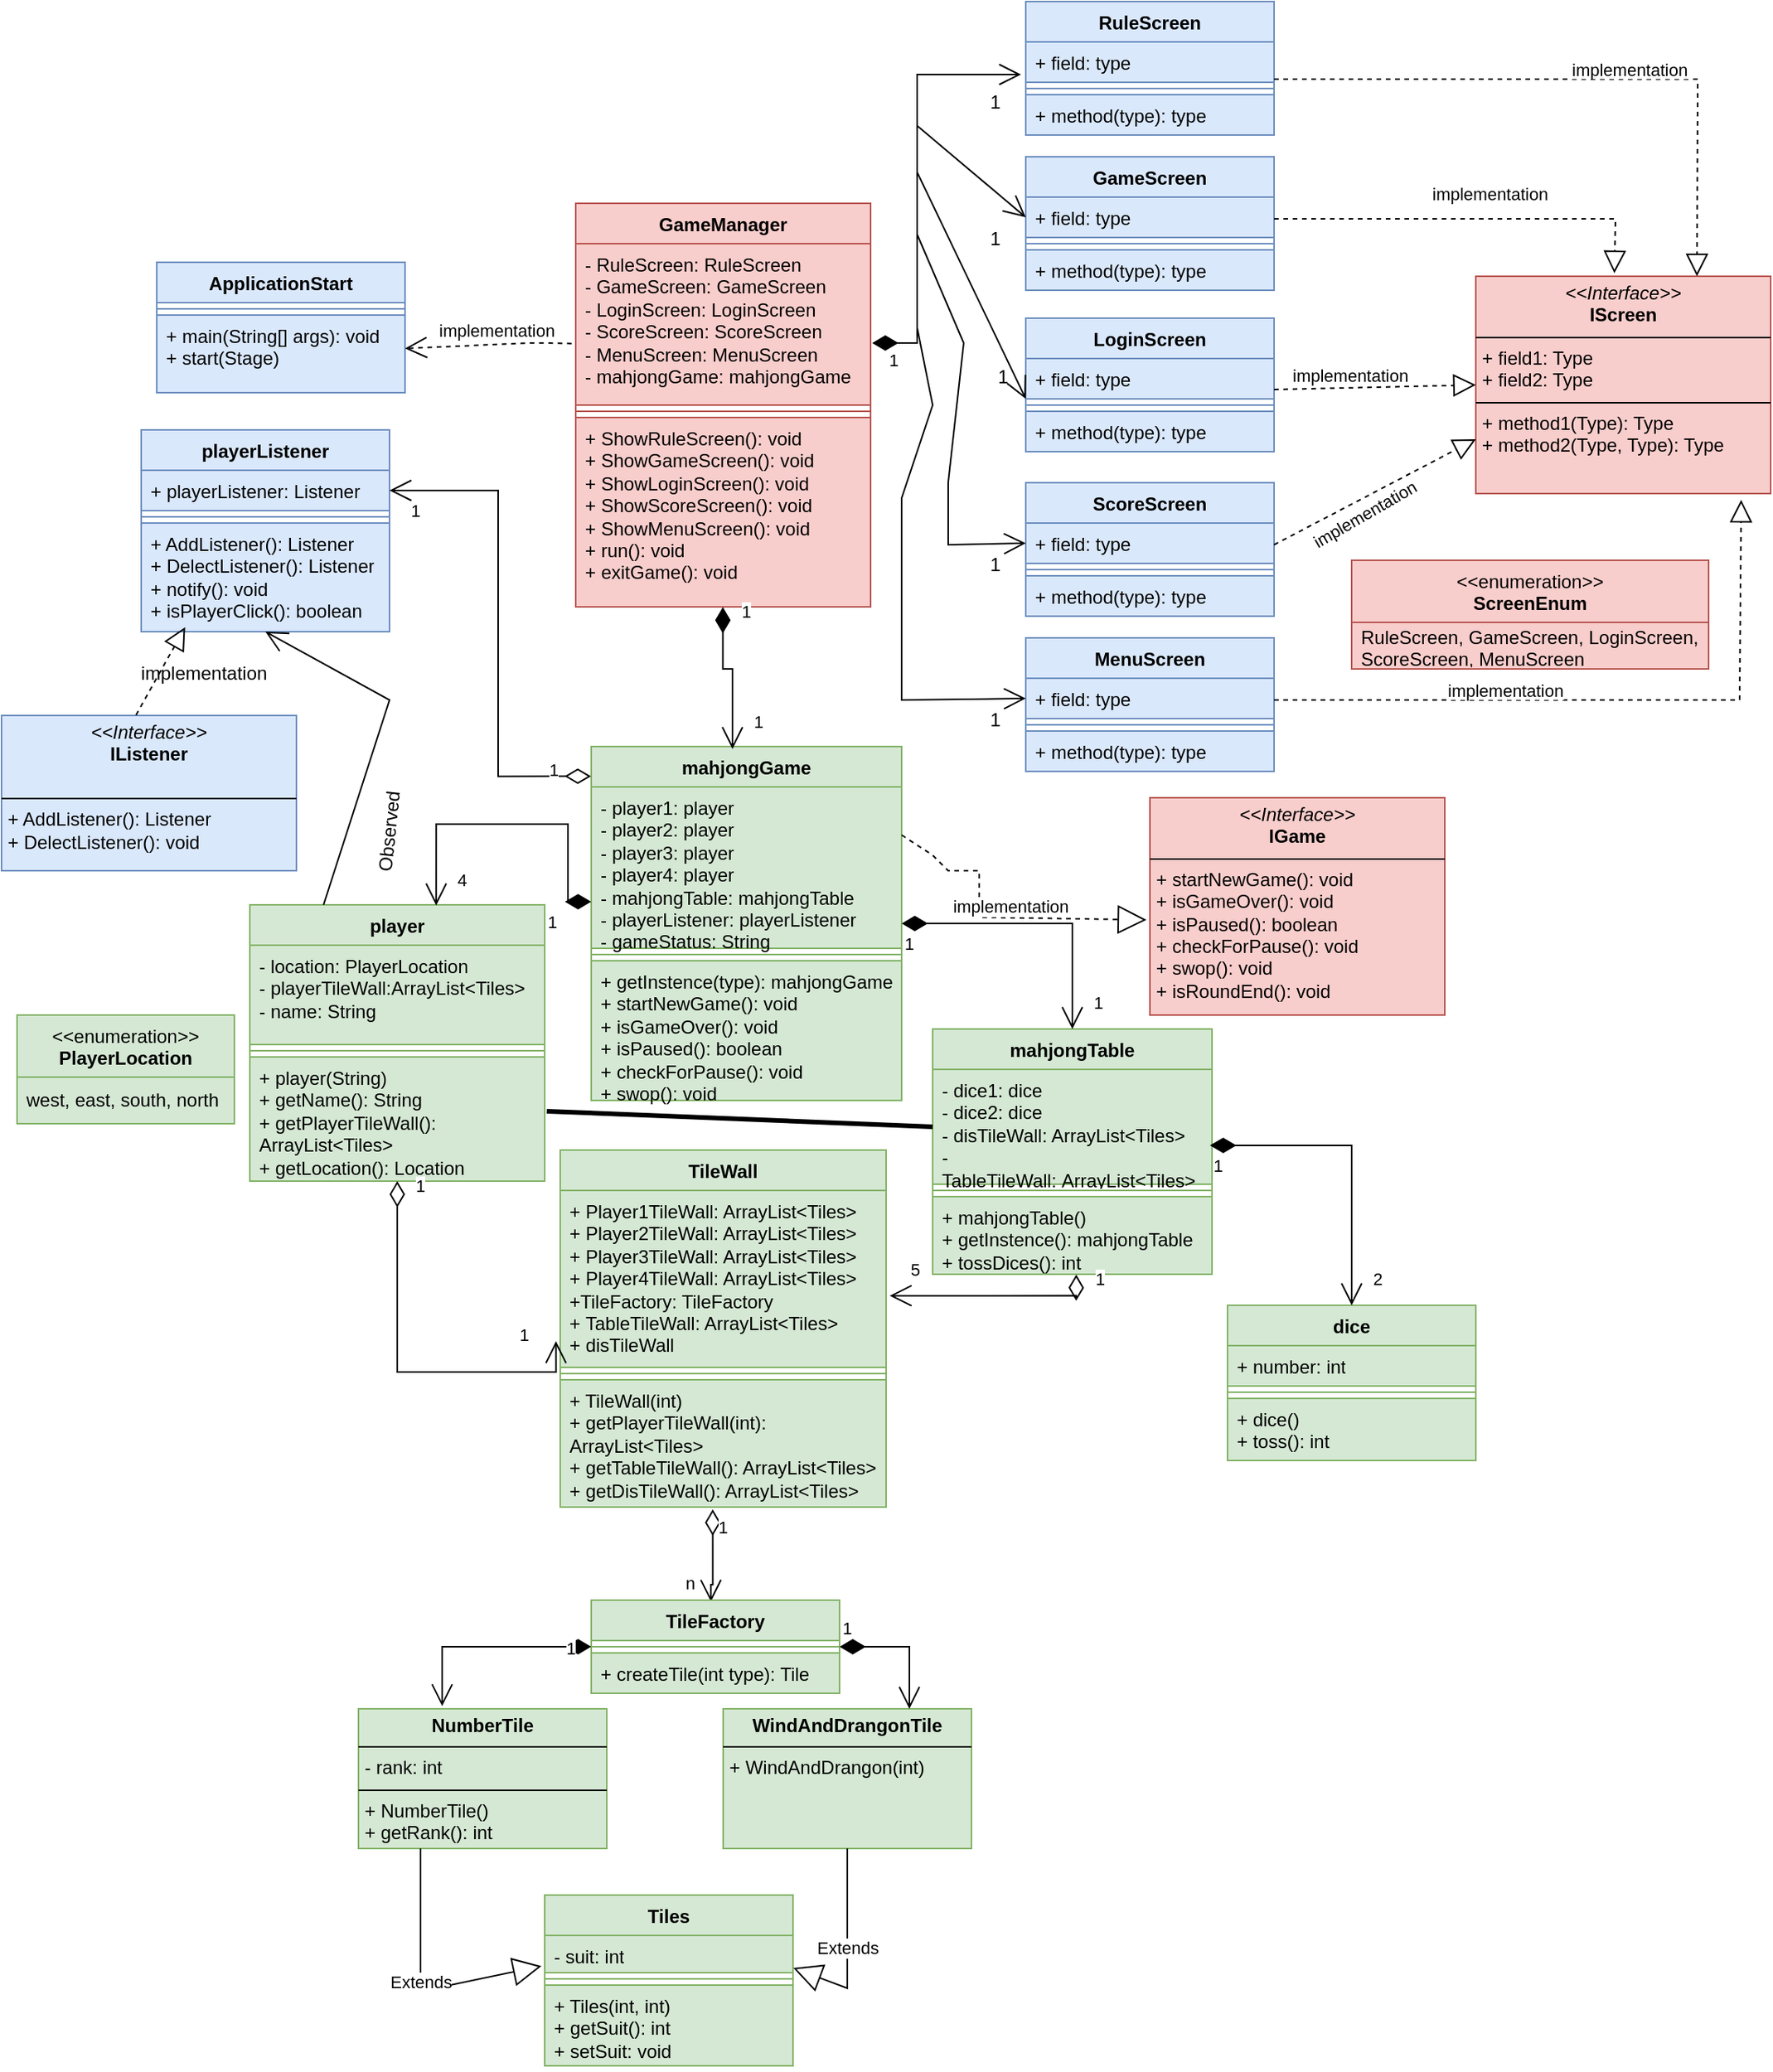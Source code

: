 <mxfile version="24.2.5" type="device">
  <diagram id="C5RBs43oDa-KdzZeNtuy" name="Page-1">
    <mxGraphModel dx="1990" dy="1852" grid="1" gridSize="10" guides="1" tooltips="1" connect="1" arrows="1" fold="1" page="1" pageScale="1" pageWidth="827" pageHeight="1169" math="0" shadow="0">
      <root>
        <mxCell id="WIyWlLk6GJQsqaUBKTNV-0" />
        <mxCell id="WIyWlLk6GJQsqaUBKTNV-1" parent="WIyWlLk6GJQsqaUBKTNV-0" />
        <mxCell id="-LXnq8vCpI6ecaMu8sqt-2" value="mahjongGame" style="swimlane;fontStyle=1;align=center;verticalAlign=top;childLayout=stackLayout;horizontal=1;startSize=26;horizontalStack=0;resizeParent=1;resizeParentMax=0;resizeLast=0;collapsible=1;marginBottom=0;whiteSpace=wrap;html=1;fillColor=#d5e8d4;strokeColor=#82b366;" parent="WIyWlLk6GJQsqaUBKTNV-1" vertex="1">
          <mxGeometry x="310" y="50" width="200" height="228" as="geometry" />
        </mxCell>
        <mxCell id="-LXnq8vCpI6ecaMu8sqt-3" value="- player1: player&lt;div&gt;- player2: player&lt;/div&gt;&lt;div&gt;- player3: player&lt;/div&gt;&lt;div&gt;- player4: player&lt;/div&gt;&lt;div&gt;- mahjongTable: mahjongTable&lt;/div&gt;&lt;div&gt;- playerListener: playerListener&lt;br&gt;&lt;/div&gt;&lt;div&gt;- gameStatus: String&lt;/div&gt;" style="text;strokeColor=#82b366;fillColor=#d5e8d4;align=left;verticalAlign=top;spacingLeft=4;spacingRight=4;overflow=hidden;rotatable=0;points=[[0,0.5],[1,0.5]];portConstraint=eastwest;whiteSpace=wrap;html=1;" parent="-LXnq8vCpI6ecaMu8sqt-2" vertex="1">
          <mxGeometry y="26" width="200" height="104" as="geometry" />
        </mxCell>
        <mxCell id="-LXnq8vCpI6ecaMu8sqt-4" value="" style="line;strokeWidth=1;fillColor=#d5e8d4;align=left;verticalAlign=middle;spacingTop=-1;spacingLeft=3;spacingRight=3;rotatable=0;labelPosition=right;points=[];portConstraint=eastwest;strokeColor=#82b366;" parent="-LXnq8vCpI6ecaMu8sqt-2" vertex="1">
          <mxGeometry y="130" width="200" height="8" as="geometry" />
        </mxCell>
        <mxCell id="-LXnq8vCpI6ecaMu8sqt-5" value="+ getInstence(type): mahjongGame&lt;div&gt;&lt;span style=&quot;background-color: initial;&quot;&gt;+ startNewGame(): void&lt;/span&gt;&lt;/div&gt;&lt;div&gt;&lt;span style=&quot;background-color: initial;&quot;&gt;+ isGameOver(): void&lt;/span&gt;&lt;/div&gt;&lt;div&gt;&lt;span style=&quot;background-color: initial;&quot;&gt;+ isPaused(): boolean&lt;/span&gt;&lt;/div&gt;&lt;div&gt;&lt;span style=&quot;background-color: initial;&quot;&gt;+ checkForPause(): void&lt;/span&gt;&lt;/div&gt;&lt;div&gt;&lt;span style=&quot;background-color: initial;&quot;&gt;+&amp;nbsp;swop(): void&lt;/span&gt;&lt;/div&gt;&lt;div&gt;&lt;span style=&quot;background-color: initial;&quot;&gt;+ isRoundEnd(): void&lt;/span&gt;&lt;/div&gt;" style="text;strokeColor=#82b366;fillColor=#d5e8d4;align=left;verticalAlign=top;spacingLeft=4;spacingRight=4;overflow=hidden;rotatable=0;points=[[0,0.5],[1,0.5]];portConstraint=eastwest;whiteSpace=wrap;html=1;" parent="-LXnq8vCpI6ecaMu8sqt-2" vertex="1">
          <mxGeometry y="138" width="200" height="90" as="geometry" />
        </mxCell>
        <mxCell id="-LXnq8vCpI6ecaMu8sqt-6" value="player" style="swimlane;fontStyle=1;align=center;verticalAlign=top;childLayout=stackLayout;horizontal=1;startSize=26;horizontalStack=0;resizeParent=1;resizeParentMax=0;resizeLast=0;collapsible=1;marginBottom=0;whiteSpace=wrap;html=1;fillColor=#d5e8d4;strokeColor=#82b366;" parent="WIyWlLk6GJQsqaUBKTNV-1" vertex="1">
          <mxGeometry x="90" y="152" width="190" height="178" as="geometry" />
        </mxCell>
        <mxCell id="-LXnq8vCpI6ecaMu8sqt-7" value="- location: PlayerLocation&lt;div&gt;- playerTileWall:ArrayList&amp;lt;Tiles&amp;gt;&lt;/div&gt;&lt;div&gt;- name: String&lt;/div&gt;" style="text;strokeColor=#82b366;fillColor=#d5e8d4;align=left;verticalAlign=top;spacingLeft=4;spacingRight=4;overflow=hidden;rotatable=0;points=[[0,0.5],[1,0.5]];portConstraint=eastwest;whiteSpace=wrap;html=1;" parent="-LXnq8vCpI6ecaMu8sqt-6" vertex="1">
          <mxGeometry y="26" width="190" height="64" as="geometry" />
        </mxCell>
        <mxCell id="-LXnq8vCpI6ecaMu8sqt-8" value="" style="line;strokeWidth=1;fillColor=#d5e8d4;align=left;verticalAlign=middle;spacingTop=-1;spacingLeft=3;spacingRight=3;rotatable=0;labelPosition=right;points=[];portConstraint=eastwest;strokeColor=#82b366;" parent="-LXnq8vCpI6ecaMu8sqt-6" vertex="1">
          <mxGeometry y="90" width="190" height="8" as="geometry" />
        </mxCell>
        <mxCell id="-LXnq8vCpI6ecaMu8sqt-9" value="&lt;div&gt;+ player(String)&lt;/div&gt;+ getName(): String&lt;div&gt;+ getPlayerTileWall(): ArrayList&amp;lt;Tiles&amp;gt;&lt;/div&gt;&lt;div&gt;+ getLocation(): Location&amp;nbsp;&lt;/div&gt;" style="text;strokeColor=#82b366;fillColor=#d5e8d4;align=left;verticalAlign=top;spacingLeft=4;spacingRight=4;overflow=hidden;rotatable=0;points=[[0,0.5],[1,0.5]];portConstraint=eastwest;whiteSpace=wrap;html=1;" parent="-LXnq8vCpI6ecaMu8sqt-6" vertex="1">
          <mxGeometry y="98" width="190" height="80" as="geometry" />
        </mxCell>
        <mxCell id="-LXnq8vCpI6ecaMu8sqt-11" value="mahjongTable" style="swimlane;fontStyle=1;align=center;verticalAlign=top;childLayout=stackLayout;horizontal=1;startSize=26;horizontalStack=0;resizeParent=1;resizeParentMax=0;resizeLast=0;collapsible=1;marginBottom=0;whiteSpace=wrap;html=1;fillColor=#d5e8d4;strokeColor=#82b366;" parent="WIyWlLk6GJQsqaUBKTNV-1" vertex="1">
          <mxGeometry x="530" y="232" width="180" height="158" as="geometry" />
        </mxCell>
        <mxCell id="-LXnq8vCpI6ecaMu8sqt-12" value="- dice1: dice&lt;div&gt;- dice2: dice&lt;/div&gt;&lt;div&gt;- disTileWall: ArrayList&amp;lt;Tiles&amp;gt;&lt;/div&gt;&lt;div&gt;- TableTileWall:&amp;nbsp;&lt;span style=&quot;background-color: initial;&quot;&gt;ArrayList&amp;lt;Tiles&amp;gt;&lt;/span&gt;&lt;/div&gt;" style="text;strokeColor=#82b366;fillColor=#d5e8d4;align=left;verticalAlign=top;spacingLeft=4;spacingRight=4;overflow=hidden;rotatable=0;points=[[0,0.5],[1,0.5]];portConstraint=eastwest;whiteSpace=wrap;html=1;" parent="-LXnq8vCpI6ecaMu8sqt-11" vertex="1">
          <mxGeometry y="26" width="180" height="74" as="geometry" />
        </mxCell>
        <mxCell id="-LXnq8vCpI6ecaMu8sqt-13" value="" style="line;strokeWidth=1;fillColor=#d5e8d4;align=left;verticalAlign=middle;spacingTop=-1;spacingLeft=3;spacingRight=3;rotatable=0;labelPosition=right;points=[];portConstraint=eastwest;strokeColor=#82b366;" parent="-LXnq8vCpI6ecaMu8sqt-11" vertex="1">
          <mxGeometry y="100" width="180" height="8" as="geometry" />
        </mxCell>
        <mxCell id="-LXnq8vCpI6ecaMu8sqt-14" value="&lt;div&gt;+ mahjongTable()&lt;/div&gt;+ getInstence(): mahjongTable&lt;div&gt;+ tossDices(): int&lt;/div&gt;" style="text;strokeColor=#82b366;fillColor=#d5e8d4;align=left;verticalAlign=top;spacingLeft=4;spacingRight=4;overflow=hidden;rotatable=0;points=[[0,0.5],[1,0.5]];portConstraint=eastwest;whiteSpace=wrap;html=1;" parent="-LXnq8vCpI6ecaMu8sqt-11" vertex="1">
          <mxGeometry y="108" width="180" height="50" as="geometry" />
        </mxCell>
        <mxCell id="-LXnq8vCpI6ecaMu8sqt-17" value="Tiles" style="swimlane;fontStyle=1;align=center;verticalAlign=top;childLayout=stackLayout;horizontal=1;startSize=26;horizontalStack=0;resizeParent=1;resizeParentMax=0;resizeLast=0;collapsible=1;marginBottom=0;whiteSpace=wrap;html=1;fillColor=#d5e8d4;strokeColor=#82b366;" parent="WIyWlLk6GJQsqaUBKTNV-1" vertex="1">
          <mxGeometry x="280" y="790" width="160" height="110" as="geometry" />
        </mxCell>
        <mxCell id="-LXnq8vCpI6ecaMu8sqt-18" value="- suit: int" style="text;strokeColor=#82b366;fillColor=#d5e8d4;align=left;verticalAlign=top;spacingLeft=4;spacingRight=4;overflow=hidden;rotatable=0;points=[[0,0.5],[1,0.5]];portConstraint=eastwest;whiteSpace=wrap;html=1;" parent="-LXnq8vCpI6ecaMu8sqt-17" vertex="1">
          <mxGeometry y="26" width="160" height="24" as="geometry" />
        </mxCell>
        <mxCell id="-LXnq8vCpI6ecaMu8sqt-19" value="" style="line;strokeWidth=1;fillColor=#d5e8d4;align=left;verticalAlign=middle;spacingTop=-1;spacingLeft=3;spacingRight=3;rotatable=0;labelPosition=right;points=[];portConstraint=eastwest;strokeColor=#82b366;" parent="-LXnq8vCpI6ecaMu8sqt-17" vertex="1">
          <mxGeometry y="50" width="160" height="8" as="geometry" />
        </mxCell>
        <mxCell id="-LXnq8vCpI6ecaMu8sqt-20" value="+ Tiles(int, int)&lt;div&gt;+ getSuit(): int&lt;/div&gt;&lt;div&gt;+ setSuit: void&lt;/div&gt;" style="text;strokeColor=#82b366;fillColor=#d5e8d4;align=left;verticalAlign=top;spacingLeft=4;spacingRight=4;overflow=hidden;rotatable=0;points=[[0,0.5],[1,0.5]];portConstraint=eastwest;whiteSpace=wrap;html=1;" parent="-LXnq8vCpI6ecaMu8sqt-17" vertex="1">
          <mxGeometry y="58" width="160" height="52" as="geometry" />
        </mxCell>
        <mxCell id="-LXnq8vCpI6ecaMu8sqt-21" value="dice" style="swimlane;fontStyle=1;align=center;verticalAlign=top;childLayout=stackLayout;horizontal=1;startSize=26;horizontalStack=0;resizeParent=1;resizeParentMax=0;resizeLast=0;collapsible=1;marginBottom=0;whiteSpace=wrap;html=1;fillColor=#d5e8d4;strokeColor=#82b366;" parent="WIyWlLk6GJQsqaUBKTNV-1" vertex="1">
          <mxGeometry x="720" y="410" width="160" height="100" as="geometry" />
        </mxCell>
        <mxCell id="-LXnq8vCpI6ecaMu8sqt-22" value="+ number: int" style="text;strokeColor=#82b366;fillColor=#d5e8d4;align=left;verticalAlign=top;spacingLeft=4;spacingRight=4;overflow=hidden;rotatable=0;points=[[0,0.5],[1,0.5]];portConstraint=eastwest;whiteSpace=wrap;html=1;" parent="-LXnq8vCpI6ecaMu8sqt-21" vertex="1">
          <mxGeometry y="26" width="160" height="26" as="geometry" />
        </mxCell>
        <mxCell id="-LXnq8vCpI6ecaMu8sqt-23" value="" style="line;strokeWidth=1;fillColor=#d5e8d4;align=left;verticalAlign=middle;spacingTop=-1;spacingLeft=3;spacingRight=3;rotatable=0;labelPosition=right;points=[];portConstraint=eastwest;strokeColor=#82b366;" parent="-LXnq8vCpI6ecaMu8sqt-21" vertex="1">
          <mxGeometry y="52" width="160" height="8" as="geometry" />
        </mxCell>
        <mxCell id="-LXnq8vCpI6ecaMu8sqt-24" value="&lt;div&gt;+ dice()&lt;/div&gt;+ toss(): int" style="text;strokeColor=#82b366;fillColor=#d5e8d4;align=left;verticalAlign=top;spacingLeft=4;spacingRight=4;overflow=hidden;rotatable=0;points=[[0,0.5],[1,0.5]];portConstraint=eastwest;whiteSpace=wrap;html=1;" parent="-LXnq8vCpI6ecaMu8sqt-21" vertex="1">
          <mxGeometry y="60" width="160" height="40" as="geometry" />
        </mxCell>
        <mxCell id="-LXnq8vCpI6ecaMu8sqt-25" value="TileWall" style="swimlane;fontStyle=1;align=center;verticalAlign=top;childLayout=stackLayout;horizontal=1;startSize=26;horizontalStack=0;resizeParent=1;resizeParentMax=0;resizeLast=0;collapsible=1;marginBottom=0;whiteSpace=wrap;html=1;fillColor=#d5e8d4;strokeColor=#82b366;" parent="WIyWlLk6GJQsqaUBKTNV-1" vertex="1">
          <mxGeometry x="290" y="310" width="210" height="230" as="geometry" />
        </mxCell>
        <mxCell id="-LXnq8vCpI6ecaMu8sqt-26" value="+ Player1TileWall: ArrayList&amp;lt;Tiles&amp;gt;&lt;div&gt;+ Player2TileWall: ArrayList&amp;lt;Tiles&amp;gt;&lt;/div&gt;&lt;div&gt;+ Player3TileWall: ArrayList&amp;lt;Tiles&amp;gt;&lt;/div&gt;&lt;div&gt;+ Player4TileWall: ArrayList&amp;lt;Tiles&amp;gt;&lt;/div&gt;&lt;div&gt;&lt;div&gt;+TileFactory: TileFactory&lt;/div&gt;&lt;div&gt;+&lt;span style=&quot;background-color: initial;&quot;&gt;&amp;nbsp;TableTileWall: ArrayList&amp;lt;Tiles&amp;gt;&lt;/span&gt;&lt;/div&gt;&lt;/div&gt;&lt;div&gt;&lt;span style=&quot;background-color: initial;&quot;&gt;+ disTileWall&lt;/span&gt;&lt;/div&gt;&lt;div&gt;&lt;span style=&quot;background-color: initial;&quot;&gt;&lt;br&gt;&lt;/span&gt;&lt;/div&gt;" style="text;strokeColor=#82b366;fillColor=#d5e8d4;align=left;verticalAlign=top;spacingLeft=4;spacingRight=4;overflow=hidden;rotatable=0;points=[[0,0.5],[1,0.5]];portConstraint=eastwest;whiteSpace=wrap;html=1;" parent="-LXnq8vCpI6ecaMu8sqt-25" vertex="1">
          <mxGeometry y="26" width="210" height="114" as="geometry" />
        </mxCell>
        <mxCell id="-LXnq8vCpI6ecaMu8sqt-27" value="" style="line;strokeWidth=1;fillColor=#d5e8d4;align=left;verticalAlign=middle;spacingTop=-1;spacingLeft=3;spacingRight=3;rotatable=0;labelPosition=right;points=[];portConstraint=eastwest;strokeColor=#82b366;" parent="-LXnq8vCpI6ecaMu8sqt-25" vertex="1">
          <mxGeometry y="140" width="210" height="8" as="geometry" />
        </mxCell>
        <mxCell id="-LXnq8vCpI6ecaMu8sqt-28" value="+ TileWall(int)&lt;div&gt;+ getPlayerTileWall(int): ArrayList&amp;lt;Tiles&amp;gt;&lt;/div&gt;&lt;div&gt;+ getTableTileWall(): ArrayList&amp;lt;Tiles&amp;gt;&lt;/div&gt;&lt;div&gt;+ getDisTileWall(): ArrayList&amp;lt;Tiles&amp;gt;&lt;/div&gt;" style="text;strokeColor=#82b366;fillColor=#d5e8d4;align=left;verticalAlign=top;spacingLeft=4;spacingRight=4;overflow=hidden;rotatable=0;points=[[0,0.5],[1,0.5]];portConstraint=eastwest;whiteSpace=wrap;html=1;" parent="-LXnq8vCpI6ecaMu8sqt-25" vertex="1">
          <mxGeometry y="148" width="210" height="82" as="geometry" />
        </mxCell>
        <mxCell id="C3JBqGQTmtrp9U-Emt1c-11" value="GameManager" style="swimlane;fontStyle=1;align=center;verticalAlign=top;childLayout=stackLayout;horizontal=1;startSize=26;horizontalStack=0;resizeParent=1;resizeParentMax=0;resizeLast=0;collapsible=1;marginBottom=0;whiteSpace=wrap;html=1;fillColor=#f8cecc;strokeColor=#b85450;" parent="WIyWlLk6GJQsqaUBKTNV-1" vertex="1">
          <mxGeometry x="300" y="-300" width="190" height="260" as="geometry" />
        </mxCell>
        <mxCell id="C3JBqGQTmtrp9U-Emt1c-12" value="- RuleScreen: RuleScreen&lt;div&gt;- GameScreen: GameScreen&lt;/div&gt;&lt;div&gt;- LoginScreen: LoginScreen&lt;/div&gt;&lt;div&gt;- ScoreScreen: ScoreScreen&lt;/div&gt;&lt;div&gt;- MenuScreen: MenuScreen&lt;/div&gt;&lt;div&gt;- mahjongGame: mahjongGame&lt;/div&gt;" style="text;strokeColor=#b85450;fillColor=#f8cecc;align=left;verticalAlign=top;spacingLeft=4;spacingRight=4;overflow=hidden;rotatable=0;points=[[0,0.5],[1,0.5]];portConstraint=eastwest;whiteSpace=wrap;html=1;" parent="C3JBqGQTmtrp9U-Emt1c-11" vertex="1">
          <mxGeometry y="26" width="190" height="104" as="geometry" />
        </mxCell>
        <mxCell id="C3JBqGQTmtrp9U-Emt1c-13" value="" style="line;strokeWidth=1;fillColor=#f8cecc;align=left;verticalAlign=middle;spacingTop=-1;spacingLeft=3;spacingRight=3;rotatable=0;labelPosition=right;points=[];portConstraint=eastwest;strokeColor=#b85450;" parent="C3JBqGQTmtrp9U-Emt1c-11" vertex="1">
          <mxGeometry y="130" width="190" height="8" as="geometry" />
        </mxCell>
        <mxCell id="C3JBqGQTmtrp9U-Emt1c-14" value="&lt;div&gt;+ ShowRuleScreen(): void&lt;/div&gt;&lt;div&gt;+ ShowGameScreen(): void&lt;/div&gt;&lt;div&gt;+ ShowLoginScreen(): void&lt;/div&gt;&lt;div&gt;+ ShowScoreScreen(): void&lt;/div&gt;&lt;div&gt;+ ShowMenuScreen(): void&lt;/div&gt;+ run(): void&lt;div&gt;+ exitGame(): void&lt;/div&gt;" style="text;strokeColor=#b85450;fillColor=#f8cecc;align=left;verticalAlign=top;spacingLeft=4;spacingRight=4;overflow=hidden;rotatable=0;points=[[0,0.5],[1,0.5]];portConstraint=eastwest;whiteSpace=wrap;html=1;" parent="C3JBqGQTmtrp9U-Emt1c-11" vertex="1">
          <mxGeometry y="138" width="190" height="122" as="geometry" />
        </mxCell>
        <mxCell id="C3JBqGQTmtrp9U-Emt1c-15" value="" style="endArrow=open;html=1;endSize=12;startArrow=diamondThin;startSize=14;startFill=1;edgeStyle=orthogonalEdgeStyle;rounded=0;entryX=0.632;entryY=0.002;entryDx=0;entryDy=0;entryPerimeter=0;" parent="WIyWlLk6GJQsqaUBKTNV-1" target="-LXnq8vCpI6ecaMu8sqt-6" edge="1">
          <mxGeometry x="1" y="-184" relative="1" as="geometry">
            <mxPoint x="310" y="150" as="sourcePoint" />
            <mxPoint x="220" y="190" as="targetPoint" />
            <mxPoint x="180" y="-144" as="offset" />
            <Array as="points">
              <mxPoint x="310" y="150" />
              <mxPoint x="295" y="150" />
              <mxPoint x="295" y="100" />
              <mxPoint x="210" y="100" />
            </Array>
          </mxGeometry>
        </mxCell>
        <mxCell id="C3JBqGQTmtrp9U-Emt1c-16" value="1" style="edgeLabel;resizable=0;html=1;align=left;verticalAlign=top;" parent="C3JBqGQTmtrp9U-Emt1c-15" connectable="0" vertex="1">
          <mxGeometry x="-1" relative="1" as="geometry">
            <mxPoint x="-30" as="offset" />
          </mxGeometry>
        </mxCell>
        <mxCell id="C3JBqGQTmtrp9U-Emt1c-17" value="4" style="edgeLabel;resizable=0;html=1;align=right;verticalAlign=top;" parent="C3JBqGQTmtrp9U-Emt1c-15" connectable="0" vertex="1">
          <mxGeometry x="1" relative="1" as="geometry">
            <mxPoint x="20" y="-30" as="offset" />
          </mxGeometry>
        </mxCell>
        <mxCell id="C3JBqGQTmtrp9U-Emt1c-18" value="" style="endArrow=open;html=1;endSize=12;startArrow=diamondThin;startSize=14;startFill=1;edgeStyle=orthogonalEdgeStyle;rounded=0;entryX=0.5;entryY=0;entryDx=0;entryDy=0;exitX=1;exitY=0.5;exitDx=0;exitDy=0;" parent="WIyWlLk6GJQsqaUBKTNV-1" source="-LXnq8vCpI6ecaMu8sqt-2" target="-LXnq8vCpI6ecaMu8sqt-11" edge="1">
          <mxGeometry relative="1" as="geometry">
            <mxPoint x="430" y="180" as="sourcePoint" />
            <mxPoint x="590" y="180" as="targetPoint" />
          </mxGeometry>
        </mxCell>
        <mxCell id="C3JBqGQTmtrp9U-Emt1c-19" value="1" style="edgeLabel;resizable=0;html=1;align=left;verticalAlign=top;" parent="C3JBqGQTmtrp9U-Emt1c-18" connectable="0" vertex="1">
          <mxGeometry x="-1" relative="1" as="geometry" />
        </mxCell>
        <mxCell id="C3JBqGQTmtrp9U-Emt1c-20" value="1" style="edgeLabel;resizable=0;html=1;align=right;verticalAlign=top;" parent="C3JBqGQTmtrp9U-Emt1c-18" connectable="0" vertex="1">
          <mxGeometry x="1" relative="1" as="geometry">
            <mxPoint x="20" y="-30" as="offset" />
          </mxGeometry>
        </mxCell>
        <mxCell id="C3JBqGQTmtrp9U-Emt1c-21" value="" style="endArrow=open;html=1;endSize=12;startArrow=diamondThin;startSize=14;startFill=1;edgeStyle=orthogonalEdgeStyle;rounded=0;entryX=0.5;entryY=0;entryDx=0;entryDy=0;exitX=0.993;exitY=0.662;exitDx=0;exitDy=0;exitPerimeter=0;" parent="WIyWlLk6GJQsqaUBKTNV-1" target="-LXnq8vCpI6ecaMu8sqt-21" edge="1" source="-LXnq8vCpI6ecaMu8sqt-12">
          <mxGeometry relative="1" as="geometry">
            <mxPoint x="630" y="271" as="sourcePoint" />
            <mxPoint x="660" y="347" as="targetPoint" />
          </mxGeometry>
        </mxCell>
        <mxCell id="C3JBqGQTmtrp9U-Emt1c-22" value="1" style="edgeLabel;resizable=0;html=1;align=left;verticalAlign=top;" parent="C3JBqGQTmtrp9U-Emt1c-21" connectable="0" vertex="1">
          <mxGeometry x="-1" relative="1" as="geometry" />
        </mxCell>
        <mxCell id="C3JBqGQTmtrp9U-Emt1c-23" value="2" style="edgeLabel;resizable=0;html=1;align=right;verticalAlign=top;" parent="C3JBqGQTmtrp9U-Emt1c-21" connectable="0" vertex="1">
          <mxGeometry x="1" relative="1" as="geometry">
            <mxPoint x="20" y="-30" as="offset" />
          </mxGeometry>
        </mxCell>
        <mxCell id="C3JBqGQTmtrp9U-Emt1c-25" value="" style="endArrow=open;html=1;endSize=12;startArrow=diamondThin;startSize=14;startFill=0;edgeStyle=orthogonalEdgeStyle;rounded=0;entryX=1.011;entryY=0.595;entryDx=0;entryDy=0;entryPerimeter=0;exitX=0.514;exitY=1.004;exitDx=0;exitDy=0;exitPerimeter=0;" parent="WIyWlLk6GJQsqaUBKTNV-1" edge="1" target="-LXnq8vCpI6ecaMu8sqt-26" source="-LXnq8vCpI6ecaMu8sqt-14">
          <mxGeometry relative="1" as="geometry">
            <mxPoint x="530" y="320" as="sourcePoint" />
            <mxPoint x="530" y="390" as="targetPoint" />
          </mxGeometry>
        </mxCell>
        <mxCell id="C3JBqGQTmtrp9U-Emt1c-26" value="1" style="edgeLabel;resizable=0;html=1;align=left;verticalAlign=top;" parent="C3JBqGQTmtrp9U-Emt1c-25" connectable="0" vertex="1">
          <mxGeometry x="-1" relative="1" as="geometry">
            <mxPoint x="10" y="-10" as="offset" />
          </mxGeometry>
        </mxCell>
        <mxCell id="C3JBqGQTmtrp9U-Emt1c-27" value="5" style="edgeLabel;resizable=0;html=1;align=right;verticalAlign=top;" parent="C3JBqGQTmtrp9U-Emt1c-25" connectable="0" vertex="1">
          <mxGeometry x="1" relative="1" as="geometry">
            <mxPoint x="20" y="-30" as="offset" />
          </mxGeometry>
        </mxCell>
        <mxCell id="C3JBqGQTmtrp9U-Emt1c-28" value="" style="endArrow=open;html=1;endSize=12;startArrow=diamondThin;startSize=14;startFill=0;edgeStyle=orthogonalEdgeStyle;rounded=0;entryX=-0.013;entryY=0.852;entryDx=0;entryDy=0;entryPerimeter=0;exitX=0.5;exitY=1;exitDx=0;exitDy=0;" parent="WIyWlLk6GJQsqaUBKTNV-1" edge="1" target="-LXnq8vCpI6ecaMu8sqt-26" source="-LXnq8vCpI6ecaMu8sqt-6">
          <mxGeometry relative="1" as="geometry">
            <mxPoint x="199.5" y="320" as="sourcePoint" />
            <mxPoint x="200" y="370" as="targetPoint" />
            <Array as="points">
              <mxPoint x="185" y="453" />
            </Array>
          </mxGeometry>
        </mxCell>
        <mxCell id="C3JBqGQTmtrp9U-Emt1c-29" value="1" style="edgeLabel;resizable=0;html=1;align=left;verticalAlign=top;" parent="C3JBqGQTmtrp9U-Emt1c-28" connectable="0" vertex="1">
          <mxGeometry x="-1" relative="1" as="geometry">
            <mxPoint x="10" y="-10" as="offset" />
          </mxGeometry>
        </mxCell>
        <mxCell id="C3JBqGQTmtrp9U-Emt1c-30" value="1" style="edgeLabel;resizable=0;html=1;align=right;verticalAlign=top;" parent="C3JBqGQTmtrp9U-Emt1c-28" connectable="0" vertex="1">
          <mxGeometry x="1" relative="1" as="geometry">
            <mxPoint x="-17" y="-17" as="offset" />
          </mxGeometry>
        </mxCell>
        <mxCell id="C3JBqGQTmtrp9U-Emt1c-31" value="" style="endArrow=open;html=1;endSize=12;startArrow=diamondThin;startSize=14;startFill=0;edgeStyle=orthogonalEdgeStyle;rounded=0;entryX=0.482;entryY=0.017;entryDx=0;entryDy=0;exitX=0.468;exitY=1.019;exitDx=0;exitDy=0;exitPerimeter=0;entryPerimeter=0;" parent="WIyWlLk6GJQsqaUBKTNV-1" source="-LXnq8vCpI6ecaMu8sqt-28" edge="1" target="uzh5ktrCN8UJI7NPohJR-27">
          <mxGeometry relative="1" as="geometry">
            <mxPoint x="350" y="500" as="sourcePoint" />
            <mxPoint x="359.5" y="610" as="targetPoint" />
            <Array as="points">
              <mxPoint x="388" y="590" />
              <mxPoint x="387" y="590" />
            </Array>
          </mxGeometry>
        </mxCell>
        <mxCell id="C3JBqGQTmtrp9U-Emt1c-32" value="1" style="edgeLabel;resizable=0;html=1;align=left;verticalAlign=top;" parent="C3JBqGQTmtrp9U-Emt1c-31" connectable="0" vertex="1">
          <mxGeometry x="-1" relative="1" as="geometry">
            <mxPoint x="2" y="-2" as="offset" />
          </mxGeometry>
        </mxCell>
        <mxCell id="C3JBqGQTmtrp9U-Emt1c-33" value="n" style="edgeLabel;resizable=0;html=1;align=right;verticalAlign=top;" parent="C3JBqGQTmtrp9U-Emt1c-31" connectable="0" vertex="1">
          <mxGeometry x="1" relative="1" as="geometry">
            <mxPoint x="-10" y="-25" as="offset" />
          </mxGeometry>
        </mxCell>
        <mxCell id="C3JBqGQTmtrp9U-Emt1c-45" value="&lt;p style=&quot;margin:0px;margin-top:4px;text-align:center;&quot;&gt;&lt;i&gt;&amp;lt;&amp;lt;Interface&amp;gt;&amp;gt;&lt;/i&gt;&lt;br&gt;&lt;b&gt;IGame&lt;/b&gt;&lt;/p&gt;&lt;hr size=&quot;1&quot; style=&quot;border-style:solid;&quot;&gt;&lt;p style=&quot;margin:0px;margin-left:4px;&quot;&gt;+ startNewGame(): void&lt;br&gt;+ isGameOver(): void&lt;/p&gt;&lt;p style=&quot;margin:0px;margin-left:4px;&quot;&gt;+ isPaused(): boolean&lt;/p&gt;&lt;p style=&quot;margin:0px;margin-left:4px;&quot;&gt;+ checkForPause(): void&lt;/p&gt;&lt;p style=&quot;margin:0px;margin-left:4px;&quot;&gt;+&amp;nbsp;swop(): void&lt;/p&gt;&lt;p style=&quot;margin:0px;margin-left:4px;&quot;&gt;+ isRoundEnd(): void&lt;/p&gt;" style="verticalAlign=top;align=left;overflow=fill;html=1;whiteSpace=wrap;fillColor=#f8cecc;strokeColor=#b85450;" parent="WIyWlLk6GJQsqaUBKTNV-1" vertex="1">
          <mxGeometry x="670" y="83" width="190" height="140" as="geometry" />
        </mxCell>
        <mxCell id="C3JBqGQTmtrp9U-Emt1c-46" value="implementation" style="endArrow=block;endSize=16;endFill=0;html=1;rounded=0;entryX=-0.012;entryY=0.562;entryDx=0;entryDy=0;entryPerimeter=0;dashed=1;exitX=1;exitY=0.25;exitDx=0;exitDy=0;" parent="WIyWlLk6GJQsqaUBKTNV-1" source="-LXnq8vCpI6ecaMu8sqt-2" target="C3JBqGQTmtrp9U-Emt1c-45" edge="1">
          <mxGeometry x="-0.173" y="20" width="160" relative="1" as="geometry">
            <mxPoint x="400" y="110" as="sourcePoint" />
            <mxPoint x="650" y="160" as="targetPoint" />
            <Array as="points">
              <mxPoint x="530" y="120" />
              <mxPoint x="540" y="130" />
              <mxPoint x="560" y="130" />
              <mxPoint x="560" y="160" />
            </Array>
            <mxPoint as="offset" />
          </mxGeometry>
        </mxCell>
        <mxCell id="C3JBqGQTmtrp9U-Emt1c-51" value="&lt;p style=&quot;margin:0px;margin-top:4px;text-align:center;&quot;&gt;&lt;i&gt;&amp;lt;&amp;lt;Interface&amp;gt;&amp;gt;&lt;/i&gt;&lt;br&gt;&lt;b&gt;IScreen&lt;/b&gt;&lt;/p&gt;&lt;hr size=&quot;1&quot; style=&quot;border-style:solid;&quot;&gt;&lt;p style=&quot;margin:0px;margin-left:4px;&quot;&gt;+ field1: Type&lt;br&gt;+ field2: Type&lt;/p&gt;&lt;hr size=&quot;1&quot; style=&quot;border-style:solid;&quot;&gt;&lt;p style=&quot;margin:0px;margin-left:4px;&quot;&gt;+ method1(Type): Type&lt;br&gt;+ method2(Type, Type): Type&lt;/p&gt;" style="verticalAlign=top;align=left;overflow=fill;html=1;whiteSpace=wrap;fillColor=#f8cecc;strokeColor=#b85450;" parent="WIyWlLk6GJQsqaUBKTNV-1" vertex="1">
          <mxGeometry x="880" y="-253" width="190" height="140" as="geometry" />
        </mxCell>
        <mxCell id="C3JBqGQTmtrp9U-Emt1c-56" value="&amp;lt;&amp;lt;enumeration&amp;gt;&amp;gt;&lt;br&gt;&lt;b&gt;ScreenEnum&lt;/b&gt;" style="swimlane;fontStyle=0;align=center;verticalAlign=top;childLayout=stackLayout;horizontal=1;startSize=40;horizontalStack=0;resizeParent=1;resizeParentMax=0;resizeLast=0;collapsible=0;marginBottom=0;html=1;whiteSpace=wrap;fillColor=#f8cecc;strokeColor=#b85450;" parent="WIyWlLk6GJQsqaUBKTNV-1" vertex="1">
          <mxGeometry x="800" y="-70" width="230" height="70" as="geometry" />
        </mxCell>
        <mxCell id="C3JBqGQTmtrp9U-Emt1c-57" value="RuleScreen, GameScreen, LoginScreen, ScoreScreen, MenuScreen" style="text;html=1;strokeColor=#b85450;fillColor=#f8cecc;align=left;verticalAlign=middle;spacingLeft=4;spacingRight=4;overflow=hidden;rotatable=0;points=[[0,0.5],[1,0.5]];portConstraint=eastwest;whiteSpace=wrap;" parent="C3JBqGQTmtrp9U-Emt1c-56" vertex="1">
          <mxGeometry y="40" width="230" height="30" as="geometry" />
        </mxCell>
        <mxCell id="C3JBqGQTmtrp9U-Emt1c-58" value="playerListener" style="swimlane;fontStyle=1;align=center;verticalAlign=top;childLayout=stackLayout;horizontal=1;startSize=26;horizontalStack=0;resizeParent=1;resizeParentMax=0;resizeLast=0;collapsible=1;marginBottom=0;whiteSpace=wrap;html=1;fillColor=#dae8fc;strokeColor=#6c8ebf;" parent="WIyWlLk6GJQsqaUBKTNV-1" vertex="1">
          <mxGeometry x="20" y="-154" width="160" height="130" as="geometry" />
        </mxCell>
        <mxCell id="C3JBqGQTmtrp9U-Emt1c-59" value="+ playerListener: Listener" style="text;strokeColor=#6c8ebf;fillColor=#dae8fc;align=left;verticalAlign=top;spacingLeft=4;spacingRight=4;overflow=hidden;rotatable=0;points=[[0,0.5],[1,0.5]];portConstraint=eastwest;whiteSpace=wrap;html=1;" parent="C3JBqGQTmtrp9U-Emt1c-58" vertex="1">
          <mxGeometry y="26" width="160" height="26" as="geometry" />
        </mxCell>
        <mxCell id="C3JBqGQTmtrp9U-Emt1c-60" value="" style="line;strokeWidth=1;fillColor=#dae8fc;align=left;verticalAlign=middle;spacingTop=-1;spacingLeft=3;spacingRight=3;rotatable=0;labelPosition=right;points=[];portConstraint=eastwest;strokeColor=#6c8ebf;" parent="C3JBqGQTmtrp9U-Emt1c-58" vertex="1">
          <mxGeometry y="52" width="160" height="8" as="geometry" />
        </mxCell>
        <mxCell id="C3JBqGQTmtrp9U-Emt1c-61" value="+ AddListener(): Listener&lt;div&gt;+ DelectListener(): Listener&lt;/div&gt;&lt;div&gt;+ notify(): void&lt;/div&gt;&lt;div&gt;+ isPlayerClick(): boolean&lt;/div&gt;" style="text;strokeColor=#6c8ebf;fillColor=#dae8fc;align=left;verticalAlign=top;spacingLeft=4;spacingRight=4;overflow=hidden;rotatable=0;points=[[0,0.5],[1,0.5]];portConstraint=eastwest;whiteSpace=wrap;html=1;" parent="C3JBqGQTmtrp9U-Emt1c-58" vertex="1">
          <mxGeometry y="60" width="160" height="70" as="geometry" />
        </mxCell>
        <mxCell id="C3JBqGQTmtrp9U-Emt1c-69" value="" style="endArrow=open;html=1;endSize=12;startArrow=diamondThin;startSize=14;startFill=1;edgeStyle=orthogonalEdgeStyle;rounded=0;entryX=0.455;entryY=0.007;entryDx=0;entryDy=0;entryPerimeter=0;exitX=0.499;exitY=1.001;exitDx=0;exitDy=0;exitPerimeter=0;" parent="WIyWlLk6GJQsqaUBKTNV-1" edge="1" target="-LXnq8vCpI6ecaMu8sqt-2" source="C3JBqGQTmtrp9U-Emt1c-14">
          <mxGeometry relative="1" as="geometry">
            <mxPoint x="400" y="20" as="sourcePoint" />
            <mxPoint x="399.5" y="110" as="targetPoint" />
            <Array as="points">
              <mxPoint x="395" />
              <mxPoint x="401" />
            </Array>
          </mxGeometry>
        </mxCell>
        <mxCell id="C3JBqGQTmtrp9U-Emt1c-70" value="1" style="edgeLabel;resizable=0;html=1;align=left;verticalAlign=top;" parent="C3JBqGQTmtrp9U-Emt1c-69" connectable="0" vertex="1">
          <mxGeometry x="-1" relative="1" as="geometry">
            <mxPoint x="10" y="-10" as="offset" />
          </mxGeometry>
        </mxCell>
        <mxCell id="C3JBqGQTmtrp9U-Emt1c-71" value="1" style="edgeLabel;resizable=0;html=1;align=right;verticalAlign=top;" parent="C3JBqGQTmtrp9U-Emt1c-69" connectable="0" vertex="1">
          <mxGeometry x="1" relative="1" as="geometry">
            <mxPoint x="20" y="-30" as="offset" />
          </mxGeometry>
        </mxCell>
        <mxCell id="C3JBqGQTmtrp9U-Emt1c-72" value="GameScreen" style="swimlane;fontStyle=1;align=center;verticalAlign=top;childLayout=stackLayout;horizontal=1;startSize=26;horizontalStack=0;resizeParent=1;resizeParentMax=0;resizeLast=0;collapsible=1;marginBottom=0;whiteSpace=wrap;html=1;fillColor=#dae8fc;strokeColor=#6c8ebf;" parent="WIyWlLk6GJQsqaUBKTNV-1" vertex="1">
          <mxGeometry x="590" y="-330" width="160" height="86" as="geometry" />
        </mxCell>
        <mxCell id="C3JBqGQTmtrp9U-Emt1c-73" value="+ field: type" style="text;strokeColor=#6c8ebf;fillColor=#dae8fc;align=left;verticalAlign=top;spacingLeft=4;spacingRight=4;overflow=hidden;rotatable=0;points=[[0,0.5],[1,0.5]];portConstraint=eastwest;whiteSpace=wrap;html=1;" parent="C3JBqGQTmtrp9U-Emt1c-72" vertex="1">
          <mxGeometry y="26" width="160" height="26" as="geometry" />
        </mxCell>
        <mxCell id="C3JBqGQTmtrp9U-Emt1c-74" value="" style="line;strokeWidth=1;fillColor=#dae8fc;align=left;verticalAlign=middle;spacingTop=-1;spacingLeft=3;spacingRight=3;rotatable=0;labelPosition=right;points=[];portConstraint=eastwest;strokeColor=#6c8ebf;" parent="C3JBqGQTmtrp9U-Emt1c-72" vertex="1">
          <mxGeometry y="52" width="160" height="8" as="geometry" />
        </mxCell>
        <mxCell id="C3JBqGQTmtrp9U-Emt1c-75" value="+ method(type): type" style="text;strokeColor=#6c8ebf;fillColor=#dae8fc;align=left;verticalAlign=top;spacingLeft=4;spacingRight=4;overflow=hidden;rotatable=0;points=[[0,0.5],[1,0.5]];portConstraint=eastwest;whiteSpace=wrap;html=1;" parent="C3JBqGQTmtrp9U-Emt1c-72" vertex="1">
          <mxGeometry y="60" width="160" height="26" as="geometry" />
        </mxCell>
        <mxCell id="C3JBqGQTmtrp9U-Emt1c-76" value="LoginScreen" style="swimlane;fontStyle=1;align=center;verticalAlign=top;childLayout=stackLayout;horizontal=1;startSize=26;horizontalStack=0;resizeParent=1;resizeParentMax=0;resizeLast=0;collapsible=1;marginBottom=0;whiteSpace=wrap;html=1;fillColor=#dae8fc;strokeColor=#6c8ebf;" parent="WIyWlLk6GJQsqaUBKTNV-1" vertex="1">
          <mxGeometry x="590" y="-226" width="160" height="86" as="geometry" />
        </mxCell>
        <mxCell id="C3JBqGQTmtrp9U-Emt1c-77" value="+ field: type" style="text;strokeColor=#6c8ebf;fillColor=#dae8fc;align=left;verticalAlign=top;spacingLeft=4;spacingRight=4;overflow=hidden;rotatable=0;points=[[0,0.5],[1,0.5]];portConstraint=eastwest;whiteSpace=wrap;html=1;" parent="C3JBqGQTmtrp9U-Emt1c-76" vertex="1">
          <mxGeometry y="26" width="160" height="26" as="geometry" />
        </mxCell>
        <mxCell id="C3JBqGQTmtrp9U-Emt1c-78" value="" style="line;strokeWidth=1;fillColor=#dae8fc;align=left;verticalAlign=middle;spacingTop=-1;spacingLeft=3;spacingRight=3;rotatable=0;labelPosition=right;points=[];portConstraint=eastwest;strokeColor=#6c8ebf;" parent="C3JBqGQTmtrp9U-Emt1c-76" vertex="1">
          <mxGeometry y="52" width="160" height="8" as="geometry" />
        </mxCell>
        <mxCell id="C3JBqGQTmtrp9U-Emt1c-79" value="+ method(type): type" style="text;strokeColor=#6c8ebf;fillColor=#dae8fc;align=left;verticalAlign=top;spacingLeft=4;spacingRight=4;overflow=hidden;rotatable=0;points=[[0,0.5],[1,0.5]];portConstraint=eastwest;whiteSpace=wrap;html=1;" parent="C3JBqGQTmtrp9U-Emt1c-76" vertex="1">
          <mxGeometry y="60" width="160" height="26" as="geometry" />
        </mxCell>
        <mxCell id="C3JBqGQTmtrp9U-Emt1c-80" value="ScoreScreen" style="swimlane;fontStyle=1;align=center;verticalAlign=top;childLayout=stackLayout;horizontal=1;startSize=26;horizontalStack=0;resizeParent=1;resizeParentMax=0;resizeLast=0;collapsible=1;marginBottom=0;whiteSpace=wrap;html=1;fillColor=#dae8fc;strokeColor=#6c8ebf;" parent="WIyWlLk6GJQsqaUBKTNV-1" vertex="1">
          <mxGeometry x="590" y="-120" width="160" height="86" as="geometry" />
        </mxCell>
        <mxCell id="C3JBqGQTmtrp9U-Emt1c-81" value="+ field: type" style="text;strokeColor=#6c8ebf;fillColor=#dae8fc;align=left;verticalAlign=top;spacingLeft=4;spacingRight=4;overflow=hidden;rotatable=0;points=[[0,0.5],[1,0.5]];portConstraint=eastwest;whiteSpace=wrap;html=1;" parent="C3JBqGQTmtrp9U-Emt1c-80" vertex="1">
          <mxGeometry y="26" width="160" height="26" as="geometry" />
        </mxCell>
        <mxCell id="C3JBqGQTmtrp9U-Emt1c-82" value="" style="line;strokeWidth=1;fillColor=#dae8fc;align=left;verticalAlign=middle;spacingTop=-1;spacingLeft=3;spacingRight=3;rotatable=0;labelPosition=right;points=[];portConstraint=eastwest;strokeColor=#6c8ebf;" parent="C3JBqGQTmtrp9U-Emt1c-80" vertex="1">
          <mxGeometry y="52" width="160" height="8" as="geometry" />
        </mxCell>
        <mxCell id="C3JBqGQTmtrp9U-Emt1c-83" value="+ method(type): type" style="text;strokeColor=#6c8ebf;fillColor=#dae8fc;align=left;verticalAlign=top;spacingLeft=4;spacingRight=4;overflow=hidden;rotatable=0;points=[[0,0.5],[1,0.5]];portConstraint=eastwest;whiteSpace=wrap;html=1;" parent="C3JBqGQTmtrp9U-Emt1c-80" vertex="1">
          <mxGeometry y="60" width="160" height="26" as="geometry" />
        </mxCell>
        <mxCell id="C3JBqGQTmtrp9U-Emt1c-84" value="MenuScreen" style="swimlane;fontStyle=1;align=center;verticalAlign=top;childLayout=stackLayout;horizontal=1;startSize=26;horizontalStack=0;resizeParent=1;resizeParentMax=0;resizeLast=0;collapsible=1;marginBottom=0;whiteSpace=wrap;html=1;fillColor=#dae8fc;strokeColor=#6c8ebf;" parent="WIyWlLk6GJQsqaUBKTNV-1" vertex="1">
          <mxGeometry x="590" y="-20" width="160" height="86" as="geometry" />
        </mxCell>
        <mxCell id="C3JBqGQTmtrp9U-Emt1c-85" value="+ field: type" style="text;strokeColor=#6c8ebf;fillColor=#dae8fc;align=left;verticalAlign=top;spacingLeft=4;spacingRight=4;overflow=hidden;rotatable=0;points=[[0,0.5],[1,0.5]];portConstraint=eastwest;whiteSpace=wrap;html=1;" parent="C3JBqGQTmtrp9U-Emt1c-84" vertex="1">
          <mxGeometry y="26" width="160" height="26" as="geometry" />
        </mxCell>
        <mxCell id="C3JBqGQTmtrp9U-Emt1c-86" value="" style="line;strokeWidth=1;fillColor=#dae8fc;align=left;verticalAlign=middle;spacingTop=-1;spacingLeft=3;spacingRight=3;rotatable=0;labelPosition=right;points=[];portConstraint=eastwest;strokeColor=#6c8ebf;" parent="C3JBqGQTmtrp9U-Emt1c-84" vertex="1">
          <mxGeometry y="52" width="160" height="8" as="geometry" />
        </mxCell>
        <mxCell id="C3JBqGQTmtrp9U-Emt1c-87" value="+ method(type): type" style="text;strokeColor=#6c8ebf;fillColor=#dae8fc;align=left;verticalAlign=top;spacingLeft=4;spacingRight=4;overflow=hidden;rotatable=0;points=[[0,0.5],[1,0.5]];portConstraint=eastwest;whiteSpace=wrap;html=1;" parent="C3JBqGQTmtrp9U-Emt1c-84" vertex="1">
          <mxGeometry y="60" width="160" height="26" as="geometry" />
        </mxCell>
        <mxCell id="C3JBqGQTmtrp9U-Emt1c-88" value="ApplicationStart" style="swimlane;fontStyle=1;align=center;verticalAlign=top;childLayout=stackLayout;horizontal=1;startSize=26;horizontalStack=0;resizeParent=1;resizeParentMax=0;resizeLast=0;collapsible=1;marginBottom=0;whiteSpace=wrap;html=1;fillColor=#dae8fc;strokeColor=#6c8ebf;" parent="WIyWlLk6GJQsqaUBKTNV-1" vertex="1">
          <mxGeometry x="30" y="-262" width="160" height="84" as="geometry" />
        </mxCell>
        <mxCell id="C3JBqGQTmtrp9U-Emt1c-90" value="" style="line;strokeWidth=1;fillColor=#dae8fc;align=left;verticalAlign=middle;spacingTop=-1;spacingLeft=3;spacingRight=3;rotatable=0;labelPosition=right;points=[];portConstraint=eastwest;strokeColor=#6c8ebf;" parent="C3JBqGQTmtrp9U-Emt1c-88" vertex="1">
          <mxGeometry y="26" width="160" height="8" as="geometry" />
        </mxCell>
        <mxCell id="C3JBqGQTmtrp9U-Emt1c-91" value="+ main(String[] args): void&lt;div&gt;+ start(Stage&lt;span style=&quot;background-color: initial;&quot;&gt;)&lt;/span&gt;&lt;/div&gt;" style="text;strokeColor=#6c8ebf;fillColor=#dae8fc;align=left;verticalAlign=top;spacingLeft=4;spacingRight=4;overflow=hidden;rotatable=0;points=[[0,0.5],[1,0.5]];portConstraint=eastwest;whiteSpace=wrap;html=1;" parent="C3JBqGQTmtrp9U-Emt1c-88" vertex="1">
          <mxGeometry y="34" width="160" height="50" as="geometry" />
        </mxCell>
        <mxCell id="C3JBqGQTmtrp9U-Emt1c-92" value="RuleScreen" style="swimlane;fontStyle=1;align=center;verticalAlign=top;childLayout=stackLayout;horizontal=1;startSize=26;horizontalStack=0;resizeParent=1;resizeParentMax=0;resizeLast=0;collapsible=1;marginBottom=0;whiteSpace=wrap;html=1;fillColor=#dae8fc;strokeColor=#6c8ebf;" parent="WIyWlLk6GJQsqaUBKTNV-1" vertex="1">
          <mxGeometry x="590" y="-430" width="160" height="86" as="geometry" />
        </mxCell>
        <mxCell id="C3JBqGQTmtrp9U-Emt1c-93" value="+ field: type" style="text;strokeColor=#6c8ebf;fillColor=#dae8fc;align=left;verticalAlign=top;spacingLeft=4;spacingRight=4;overflow=hidden;rotatable=0;points=[[0,0.5],[1,0.5]];portConstraint=eastwest;whiteSpace=wrap;html=1;" parent="C3JBqGQTmtrp9U-Emt1c-92" vertex="1">
          <mxGeometry y="26" width="160" height="26" as="geometry" />
        </mxCell>
        <mxCell id="C3JBqGQTmtrp9U-Emt1c-94" value="" style="line;strokeWidth=1;fillColor=#dae8fc;align=left;verticalAlign=middle;spacingTop=-1;spacingLeft=3;spacingRight=3;rotatable=0;labelPosition=right;points=[];portConstraint=eastwest;strokeColor=#6c8ebf;" parent="C3JBqGQTmtrp9U-Emt1c-92" vertex="1">
          <mxGeometry y="52" width="160" height="8" as="geometry" />
        </mxCell>
        <mxCell id="C3JBqGQTmtrp9U-Emt1c-95" value="+ method(type): type" style="text;strokeColor=#6c8ebf;fillColor=#dae8fc;align=left;verticalAlign=top;spacingLeft=4;spacingRight=4;overflow=hidden;rotatable=0;points=[[0,0.5],[1,0.5]];portConstraint=eastwest;whiteSpace=wrap;html=1;" parent="C3JBqGQTmtrp9U-Emt1c-92" vertex="1">
          <mxGeometry y="60" width="160" height="26" as="geometry" />
        </mxCell>
        <mxCell id="C3JBqGQTmtrp9U-Emt1c-97" value="" style="endArrow=open;endSize=12;dashed=1;html=1;rounded=0;exitX=-0.014;exitY=0.619;exitDx=0;exitDy=0;exitPerimeter=0;" parent="WIyWlLk6GJQsqaUBKTNV-1" source="C3JBqGQTmtrp9U-Emt1c-12" edge="1" target="C3JBqGQTmtrp9U-Emt1c-91">
          <mxGeometry width="160" relative="1" as="geometry">
            <mxPoint x="350" y="-80" as="sourcePoint" />
            <mxPoint x="240" y="-210" as="targetPoint" />
            <Array as="points">
              <mxPoint x="280" y="-210" />
              <mxPoint x="270" y="-210" />
            </Array>
          </mxGeometry>
        </mxCell>
        <mxCell id="C3JBqGQTmtrp9U-Emt1c-98" value="" style="endArrow=block;dashed=1;endFill=0;endSize=12;html=1;rounded=0;entryX=0;entryY=0.5;entryDx=0;entryDy=0;" parent="WIyWlLk6GJQsqaUBKTNV-1" target="C3JBqGQTmtrp9U-Emt1c-51" edge="1">
          <mxGeometry width="160" relative="1" as="geometry">
            <mxPoint x="750" y="-180" as="sourcePoint" />
            <mxPoint x="890" y="-180" as="targetPoint" />
          </mxGeometry>
        </mxCell>
        <mxCell id="C3JBqGQTmtrp9U-Emt1c-99" value="" style="endArrow=block;dashed=1;endFill=0;endSize=12;html=1;rounded=0;entryX=0;entryY=0.75;entryDx=0;entryDy=0;" parent="WIyWlLk6GJQsqaUBKTNV-1" target="C3JBqGQTmtrp9U-Emt1c-51" edge="1">
          <mxGeometry width="160" relative="1" as="geometry">
            <mxPoint x="750" y="-80" as="sourcePoint" />
            <mxPoint x="880" y="-180" as="targetPoint" />
          </mxGeometry>
        </mxCell>
        <mxCell id="C3JBqGQTmtrp9U-Emt1c-101" value="" style="endArrow=block;dashed=1;endFill=0;endSize=12;html=1;rounded=0;entryX=0.9;entryY=1.029;entryDx=0;entryDy=0;entryPerimeter=0;" parent="WIyWlLk6GJQsqaUBKTNV-1" target="C3JBqGQTmtrp9U-Emt1c-51" edge="1">
          <mxGeometry width="160" relative="1" as="geometry">
            <mxPoint x="750" y="20" as="sourcePoint" />
            <mxPoint x="880" y="-180" as="targetPoint" />
            <Array as="points">
              <mxPoint x="1050" y="20" />
            </Array>
          </mxGeometry>
        </mxCell>
        <mxCell id="C3JBqGQTmtrp9U-Emt1c-102" value="" style="endArrow=block;dashed=1;endFill=0;endSize=12;html=1;rounded=0;entryX=0.47;entryY=-0.014;entryDx=0;entryDy=0;entryPerimeter=0;" parent="WIyWlLk6GJQsqaUBKTNV-1" target="C3JBqGQTmtrp9U-Emt1c-51" edge="1">
          <mxGeometry width="160" relative="1" as="geometry">
            <mxPoint x="750" y="-290" as="sourcePoint" />
            <mxPoint x="910" y="-290" as="targetPoint" />
            <Array as="points">
              <mxPoint x="970" y="-290" />
            </Array>
          </mxGeometry>
        </mxCell>
        <mxCell id="C3JBqGQTmtrp9U-Emt1c-103" value="" style="endArrow=block;dashed=1;endFill=0;endSize=12;html=1;rounded=0;entryX=0.75;entryY=0;entryDx=0;entryDy=0;" parent="WIyWlLk6GJQsqaUBKTNV-1" target="C3JBqGQTmtrp9U-Emt1c-51" edge="1">
          <mxGeometry width="160" relative="1" as="geometry">
            <mxPoint x="750" y="-380" as="sourcePoint" />
            <mxPoint x="910" y="-380" as="targetPoint" />
            <Array as="points">
              <mxPoint x="1023" y="-380" />
            </Array>
          </mxGeometry>
        </mxCell>
        <mxCell id="C3JBqGQTmtrp9U-Emt1c-111" value="" style="endArrow=open;endFill=1;endSize=12;html=1;rounded=0;entryX=0;entryY=0.5;entryDx=0;entryDy=0;" parent="WIyWlLk6GJQsqaUBKTNV-1" target="C3JBqGQTmtrp9U-Emt1c-73" edge="1">
          <mxGeometry width="160" relative="1" as="geometry">
            <mxPoint x="520" y="-350" as="sourcePoint" />
            <mxPoint x="580" y="-287.43" as="targetPoint" />
          </mxGeometry>
        </mxCell>
        <mxCell id="C3JBqGQTmtrp9U-Emt1c-114" value="1" style="text;html=1;align=center;verticalAlign=middle;resizable=0;points=[];autosize=1;strokeColor=none;fillColor=none;" parent="WIyWlLk6GJQsqaUBKTNV-1" vertex="1">
          <mxGeometry x="555" y="-292" width="30" height="30" as="geometry" />
        </mxCell>
        <mxCell id="C3JBqGQTmtrp9U-Emt1c-115" value="" style="endArrow=open;endFill=1;endSize=12;html=1;rounded=0;" parent="WIyWlLk6GJQsqaUBKTNV-1" edge="1">
          <mxGeometry width="160" relative="1" as="geometry">
            <mxPoint x="520" y="-320" as="sourcePoint" />
            <mxPoint x="590" y="-174" as="targetPoint" />
          </mxGeometry>
        </mxCell>
        <mxCell id="C3JBqGQTmtrp9U-Emt1c-116" value="1" style="text;html=1;align=center;verticalAlign=middle;resizable=0;points=[];autosize=1;strokeColor=none;fillColor=none;" parent="WIyWlLk6GJQsqaUBKTNV-1" vertex="1">
          <mxGeometry x="560" y="-203" width="30" height="30" as="geometry" />
        </mxCell>
        <mxCell id="C3JBqGQTmtrp9U-Emt1c-117" value="" style="endArrow=open;endFill=1;endSize=12;html=1;rounded=0;entryX=0;entryY=0.5;entryDx=0;entryDy=0;" parent="WIyWlLk6GJQsqaUBKTNV-1" target="C3JBqGQTmtrp9U-Emt1c-81" edge="1">
          <mxGeometry width="160" relative="1" as="geometry">
            <mxPoint x="520" y="-280" as="sourcePoint" />
            <mxPoint x="580" y="-120" as="targetPoint" />
            <Array as="points">
              <mxPoint x="550" y="-210" />
              <mxPoint x="540" y="-120" />
              <mxPoint x="540" y="-80" />
            </Array>
          </mxGeometry>
        </mxCell>
        <mxCell id="C3JBqGQTmtrp9U-Emt1c-118" value="1" style="text;html=1;align=center;verticalAlign=middle;resizable=0;points=[];autosize=1;strokeColor=none;fillColor=none;" parent="WIyWlLk6GJQsqaUBKTNV-1" vertex="1">
          <mxGeometry x="555" y="-82" width="30" height="30" as="geometry" />
        </mxCell>
        <mxCell id="C3JBqGQTmtrp9U-Emt1c-119" value="" style="endArrow=open;endFill=1;endSize=12;html=1;rounded=0;entryX=0;entryY=0.5;entryDx=0;entryDy=0;" parent="WIyWlLk6GJQsqaUBKTNV-1" target="C3JBqGQTmtrp9U-Emt1c-85" edge="1">
          <mxGeometry width="160" relative="1" as="geometry">
            <mxPoint x="520" y="-220" as="sourcePoint" />
            <mxPoint x="550" y="-100" as="targetPoint" />
            <Array as="points">
              <mxPoint x="530" y="-170" />
              <mxPoint x="510" y="-110" />
              <mxPoint x="510" y="20" />
            </Array>
          </mxGeometry>
        </mxCell>
        <mxCell id="C3JBqGQTmtrp9U-Emt1c-120" value="1" style="text;html=1;align=center;verticalAlign=middle;resizable=0;points=[];autosize=1;strokeColor=none;fillColor=none;" parent="WIyWlLk6GJQsqaUBKTNV-1" vertex="1">
          <mxGeometry x="555" y="18" width="30" height="30" as="geometry" />
        </mxCell>
        <mxCell id="YAI7VHFAw-m9FzAFcQ7--6" value="1" style="endArrow=open;html=1;endSize=12;startArrow=diamondThin;startSize=14;startFill=1;edgeStyle=orthogonalEdgeStyle;align=left;verticalAlign=bottom;rounded=0;entryX=-0.019;entryY=0.808;entryDx=0;entryDy=0;entryPerimeter=0;" parent="WIyWlLk6GJQsqaUBKTNV-1" target="C3JBqGQTmtrp9U-Emt1c-93" edge="1">
          <mxGeometry x="-0.933" y="-20" relative="1" as="geometry">
            <mxPoint x="491" y="-210" as="sourcePoint" />
            <mxPoint x="570" y="-226" as="targetPoint" />
            <Array as="points">
              <mxPoint x="491" y="-210" />
              <mxPoint x="520" y="-210" />
              <mxPoint x="520" y="-383" />
            </Array>
            <mxPoint as="offset" />
          </mxGeometry>
        </mxCell>
        <mxCell id="YAI7VHFAw-m9FzAFcQ7--7" value="1" style="text;html=1;align=center;verticalAlign=middle;resizable=0;points=[];autosize=1;strokeColor=none;fillColor=none;" parent="WIyWlLk6GJQsqaUBKTNV-1" vertex="1">
          <mxGeometry x="555" y="-380" width="30" height="30" as="geometry" />
        </mxCell>
        <mxCell id="uzh5ktrCN8UJI7NPohJR-0" value="&amp;lt;&amp;lt;enumeration&amp;gt;&amp;gt;&lt;br&gt;&lt;b&gt;PlayerLocation&lt;/b&gt;" style="swimlane;fontStyle=0;align=center;verticalAlign=top;childLayout=stackLayout;horizontal=1;startSize=40;horizontalStack=0;resizeParent=1;resizeParentMax=0;resizeLast=0;collapsible=0;marginBottom=0;html=1;whiteSpace=wrap;fillColor=#d5e8d4;strokeColor=#82b366;" parent="WIyWlLk6GJQsqaUBKTNV-1" vertex="1">
          <mxGeometry x="-60" y="223" width="140" height="70" as="geometry" />
        </mxCell>
        <mxCell id="uzh5ktrCN8UJI7NPohJR-1" value="west, east, south, north" style="text;html=1;strokeColor=#82b366;fillColor=#d5e8d4;align=left;verticalAlign=middle;spacingLeft=4;spacingRight=4;overflow=hidden;rotatable=0;points=[[0,0.5],[1,0.5]];portConstraint=eastwest;whiteSpace=wrap;" parent="uzh5ktrCN8UJI7NPohJR-0" vertex="1">
          <mxGeometry y="40" width="140" height="30" as="geometry" />
        </mxCell>
        <mxCell id="uzh5ktrCN8UJI7NPohJR-25" value="&lt;p style=&quot;margin:0px;margin-top:4px;text-align:center;&quot;&gt;&lt;b&gt;NumberTile&lt;/b&gt;&lt;/p&gt;&lt;hr size=&quot;1&quot; style=&quot;border-style:solid;&quot;&gt;&lt;p style=&quot;margin:0px;margin-left:4px;&quot;&gt;- rank: int&lt;/p&gt;&lt;hr size=&quot;1&quot; style=&quot;border-style:solid;&quot;&gt;&lt;p style=&quot;margin:0px;margin-left:4px;&quot;&gt;+ NumberTile()&lt;/p&gt;&lt;p style=&quot;margin:0px;margin-left:4px;&quot;&gt;+ getRank(): int&lt;/p&gt;" style="verticalAlign=top;align=left;overflow=fill;html=1;whiteSpace=wrap;fillColor=#d5e8d4;strokeColor=#82b366;" parent="WIyWlLk6GJQsqaUBKTNV-1" vertex="1">
          <mxGeometry x="160" y="670" width="160" height="90" as="geometry" />
        </mxCell>
        <mxCell id="uzh5ktrCN8UJI7NPohJR-26" value="&lt;p style=&quot;margin:0px;margin-top:4px;text-align:center;&quot;&gt;&lt;b&gt;WindAndDrangonTile&lt;/b&gt;&lt;/p&gt;&lt;hr size=&quot;1&quot; style=&quot;border-style:solid;&quot;&gt;&lt;p style=&quot;margin:0px;margin-left:4px;&quot;&gt;&lt;/p&gt;&lt;p style=&quot;margin:0px;margin-left:4px;&quot;&gt;+ WindAndDrangon(int)&lt;/p&gt;" style="verticalAlign=top;align=left;overflow=fill;html=1;whiteSpace=wrap;fillColor=#d5e8d4;strokeColor=#82b366;" parent="WIyWlLk6GJQsqaUBKTNV-1" vertex="1">
          <mxGeometry x="395" y="670" width="160" height="90" as="geometry" />
        </mxCell>
        <mxCell id="uzh5ktrCN8UJI7NPohJR-27" value="TileFactory" style="swimlane;fontStyle=1;align=center;verticalAlign=top;childLayout=stackLayout;horizontal=1;startSize=26;horizontalStack=0;resizeParent=1;resizeParentMax=0;resizeLast=0;collapsible=1;marginBottom=0;whiteSpace=wrap;html=1;fillColor=#d5e8d4;strokeColor=#82b366;" parent="WIyWlLk6GJQsqaUBKTNV-1" vertex="1">
          <mxGeometry x="310" y="600" width="160" height="60" as="geometry" />
        </mxCell>
        <mxCell id="uzh5ktrCN8UJI7NPohJR-29" value="" style="line;strokeWidth=1;fillColor=#d5e8d4;align=left;verticalAlign=middle;spacingTop=-1;spacingLeft=3;spacingRight=3;rotatable=0;labelPosition=right;points=[];portConstraint=eastwest;strokeColor=#82b366;" parent="uzh5ktrCN8UJI7NPohJR-27" vertex="1">
          <mxGeometry y="26" width="160" height="8" as="geometry" />
        </mxCell>
        <mxCell id="uzh5ktrCN8UJI7NPohJR-30" value="+ createTile(int type): Tile" style="text;strokeColor=#82b366;fillColor=#d5e8d4;align=left;verticalAlign=top;spacingLeft=4;spacingRight=4;overflow=hidden;rotatable=0;points=[[0,0.5],[1,0.5]];portConstraint=eastwest;whiteSpace=wrap;html=1;" parent="uzh5ktrCN8UJI7NPohJR-27" vertex="1">
          <mxGeometry y="34" width="160" height="26" as="geometry" />
        </mxCell>
        <mxCell id="uzh5ktrCN8UJI7NPohJR-31" value="Extends" style="endArrow=block;endSize=16;endFill=0;html=1;rounded=0;entryX=-0.013;entryY=0.822;entryDx=0;entryDy=0;entryPerimeter=0;exitX=0.25;exitY=1;exitDx=0;exitDy=0;" parent="WIyWlLk6GJQsqaUBKTNV-1" source="uzh5ktrCN8UJI7NPohJR-25" target="-LXnq8vCpI6ecaMu8sqt-18" edge="1">
          <mxGeometry width="160" relative="1" as="geometry">
            <mxPoint x="160" y="840" as="sourcePoint" />
            <mxPoint x="320" y="840" as="targetPoint" />
            <Array as="points">
              <mxPoint x="200" y="852" />
            </Array>
          </mxGeometry>
        </mxCell>
        <mxCell id="uzh5ktrCN8UJI7NPohJR-32" value="Extends" style="endArrow=block;endSize=16;endFill=0;html=1;rounded=0;exitX=0.5;exitY=1;exitDx=0;exitDy=0;entryX=1.001;entryY=0.872;entryDx=0;entryDy=0;entryPerimeter=0;" parent="WIyWlLk6GJQsqaUBKTNV-1" source="uzh5ktrCN8UJI7NPohJR-26" target="-LXnq8vCpI6ecaMu8sqt-18" edge="1">
          <mxGeometry width="160" relative="1" as="geometry">
            <mxPoint x="480" y="850" as="sourcePoint" />
            <mxPoint x="640" y="850" as="targetPoint" />
            <Array as="points">
              <mxPoint x="475" y="850" />
            </Array>
          </mxGeometry>
        </mxCell>
        <mxCell id="uzh5ktrCN8UJI7NPohJR-33" value="1" style="endArrow=open;html=1;endSize=12;startArrow=diamondThin;startSize=14;startFill=1;edgeStyle=orthogonalEdgeStyle;align=left;verticalAlign=bottom;rounded=0;entryX=0.337;entryY=-0.019;entryDx=0;entryDy=0;entryPerimeter=0;exitX=0;exitY=0.5;exitDx=0;exitDy=0;exitPerimeter=0;" parent="WIyWlLk6GJQsqaUBKTNV-1" source="uzh5ktrCN8UJI7NPohJR-29" target="uzh5ktrCN8UJI7NPohJR-25" edge="1">
          <mxGeometry x="-0.723" y="10" relative="1" as="geometry">
            <mxPoint x="80" y="680" as="sourcePoint" />
            <mxPoint x="240" y="680" as="targetPoint" />
            <mxPoint as="offset" />
          </mxGeometry>
        </mxCell>
        <mxCell id="uzh5ktrCN8UJI7NPohJR-34" value="1" style="endArrow=open;html=1;endSize=12;startArrow=diamondThin;startSize=14;startFill=1;edgeStyle=orthogonalEdgeStyle;align=left;verticalAlign=bottom;rounded=0;exitX=1;exitY=0.5;exitDx=0;exitDy=0;entryX=0.75;entryY=0;entryDx=0;entryDy=0;" parent="WIyWlLk6GJQsqaUBKTNV-1" source="uzh5ktrCN8UJI7NPohJR-27" target="uzh5ktrCN8UJI7NPohJR-26" edge="1">
          <mxGeometry x="-1" y="3" relative="1" as="geometry">
            <mxPoint x="480" y="640" as="sourcePoint" />
            <mxPoint x="640" y="640" as="targetPoint" />
          </mxGeometry>
        </mxCell>
        <mxCell id="bJaYTnNqbc95CWGT1Lss-0" value="&lt;span style=&quot;color: rgb(0, 0, 0); font-family: Helvetica; font-size: 11px; font-style: normal; font-variant-ligatures: normal; font-variant-caps: normal; font-weight: 400; letter-spacing: normal; orphans: 2; text-align: center; text-indent: 0px; text-transform: none; widows: 2; word-spacing: 0px; -webkit-text-stroke-width: 0px; white-space: nowrap; background-color: rgb(255, 255, 255); text-decoration-thickness: initial; text-decoration-style: initial; text-decoration-color: initial; display: inline !important; float: none;&quot;&gt;implementation&lt;/span&gt;" style="text;whiteSpace=wrap;html=1;" vertex="1" parent="WIyWlLk6GJQsqaUBKTNV-1">
          <mxGeometry x="210" y="-232" width="80" height="24" as="geometry" />
        </mxCell>
        <mxCell id="bJaYTnNqbc95CWGT1Lss-1" value="&lt;span style=&quot;color: rgb(0, 0, 0); font-family: Helvetica; font-size: 11px; font-style: normal; font-variant-ligatures: normal; font-variant-caps: normal; font-weight: 400; letter-spacing: normal; orphans: 2; text-align: center; text-indent: 0px; text-transform: none; widows: 2; word-spacing: 0px; -webkit-text-stroke-width: 0px; white-space: nowrap; background-color: rgb(255, 255, 255); text-decoration-thickness: initial; text-decoration-style: initial; text-decoration-color: initial; display: inline !important; float: none;&quot;&gt;implementation&lt;/span&gt;" style="text;whiteSpace=wrap;html=1;" vertex="1" parent="WIyWlLk6GJQsqaUBKTNV-1">
          <mxGeometry x="940" y="-400" width="110" height="40" as="geometry" />
        </mxCell>
        <mxCell id="bJaYTnNqbc95CWGT1Lss-2" value="&lt;span style=&quot;color: rgb(0, 0, 0); font-family: Helvetica; font-size: 11px; font-style: normal; font-variant-ligatures: normal; font-variant-caps: normal; font-weight: 400; letter-spacing: normal; orphans: 2; text-align: center; text-indent: 0px; text-transform: none; widows: 2; word-spacing: 0px; -webkit-text-stroke-width: 0px; white-space: nowrap; background-color: rgb(255, 255, 255); text-decoration-thickness: initial; text-decoration-style: initial; text-decoration-color: initial; display: inline !important; float: none;&quot;&gt;implementation&lt;/span&gt;" style="text;whiteSpace=wrap;html=1;" vertex="1" parent="WIyWlLk6GJQsqaUBKTNV-1">
          <mxGeometry x="850" y="-320" width="110" height="40" as="geometry" />
        </mxCell>
        <mxCell id="bJaYTnNqbc95CWGT1Lss-5" value="&lt;span style=&quot;color: rgb(0, 0, 0); font-family: Helvetica; font-size: 11px; font-style: normal; font-variant-ligatures: normal; font-variant-caps: normal; font-weight: 400; letter-spacing: normal; orphans: 2; text-align: center; text-indent: 0px; text-transform: none; widows: 2; word-spacing: 0px; -webkit-text-stroke-width: 0px; white-space: nowrap; background-color: rgb(255, 255, 255); text-decoration-thickness: initial; text-decoration-style: initial; text-decoration-color: initial; display: inline !important; float: none;&quot;&gt;implementation&lt;/span&gt;" style="text;whiteSpace=wrap;html=1;" vertex="1" parent="WIyWlLk6GJQsqaUBKTNV-1">
          <mxGeometry x="760" y="-203" width="110" height="40" as="geometry" />
        </mxCell>
        <mxCell id="bJaYTnNqbc95CWGT1Lss-7" value="&lt;span style=&quot;color: rgb(0, 0, 0); font-family: Helvetica; font-size: 11px; font-style: normal; font-variant-ligatures: normal; font-variant-caps: normal; font-weight: 400; letter-spacing: normal; orphans: 2; text-align: center; text-indent: 0px; text-transform: none; widows: 2; word-spacing: 0px; -webkit-text-stroke-width: 0px; white-space: nowrap; background-color: rgb(255, 255, 255); text-decoration-thickness: initial; text-decoration-style: initial; text-decoration-color: initial; display: inline !important; float: none;&quot;&gt;implementation&lt;/span&gt;" style="text;whiteSpace=wrap;html=1;rotation=-30;" vertex="1" parent="WIyWlLk6GJQsqaUBKTNV-1">
          <mxGeometry x="770" y="-122" width="110" height="40" as="geometry" />
        </mxCell>
        <mxCell id="bJaYTnNqbc95CWGT1Lss-9" value="&lt;span style=&quot;color: rgb(0, 0, 0); font-family: Helvetica; font-size: 11px; font-style: normal; font-variant-ligatures: normal; font-variant-caps: normal; font-weight: 400; letter-spacing: normal; orphans: 2; text-align: center; text-indent: 0px; text-transform: none; widows: 2; word-spacing: 0px; -webkit-text-stroke-width: 0px; white-space: nowrap; background-color: rgb(255, 255, 255); text-decoration-thickness: initial; text-decoration-style: initial; text-decoration-color: initial; display: inline !important; float: none;&quot;&gt;implementation&lt;/span&gt;" style="text;whiteSpace=wrap;html=1;" vertex="1" parent="WIyWlLk6GJQsqaUBKTNV-1">
          <mxGeometry x="860" width="110" height="40" as="geometry" />
        </mxCell>
        <mxCell id="bJaYTnNqbc95CWGT1Lss-12" value="" style="endArrow=open;endFill=1;endSize=12;html=1;rounded=0;entryX=0.5;entryY=1;entryDx=0;entryDy=0;exitX=0.25;exitY=0;exitDx=0;exitDy=0;" edge="1" parent="WIyWlLk6GJQsqaUBKTNV-1" source="-LXnq8vCpI6ecaMu8sqt-6" target="C3JBqGQTmtrp9U-Emt1c-58">
          <mxGeometry width="160" relative="1" as="geometry">
            <mxPoint x="110" y="70" as="sourcePoint" />
            <mxPoint x="270" y="70" as="targetPoint" />
            <Array as="points">
              <mxPoint x="180" y="20" />
            </Array>
          </mxGeometry>
        </mxCell>
        <mxCell id="bJaYTnNqbc95CWGT1Lss-13" value="Observed" style="text;html=1;align=center;verticalAlign=middle;resizable=0;points=[];autosize=1;strokeColor=none;fillColor=none;rotation=-84;" vertex="1" parent="WIyWlLk6GJQsqaUBKTNV-1">
          <mxGeometry x="140" y="90" width="80" height="30" as="geometry" />
        </mxCell>
        <mxCell id="bJaYTnNqbc95CWGT1Lss-14" value="&lt;p style=&quot;margin:0px;margin-top:4px;text-align:center;&quot;&gt;&lt;i&gt;&amp;lt;&amp;lt;Interface&amp;gt;&amp;gt;&lt;/i&gt;&lt;br&gt;&lt;b&gt;IListener&lt;/b&gt;&lt;/p&gt;&lt;p style=&quot;margin:0px;margin-left:4px;&quot;&gt;&lt;br&gt;&lt;/p&gt;&lt;hr size=&quot;1&quot; style=&quot;border-style:solid;&quot;&gt;&lt;p style=&quot;margin:0px;margin-left:4px;&quot;&gt;+ AddListener(): Listener&lt;br&gt;+ DelectListener(): void&lt;/p&gt;" style="verticalAlign=top;align=left;overflow=fill;html=1;whiteSpace=wrap;fillColor=#dae8fc;strokeColor=#6c8ebf;" vertex="1" parent="WIyWlLk6GJQsqaUBKTNV-1">
          <mxGeometry x="-70" y="30" width="190" height="100" as="geometry" />
        </mxCell>
        <mxCell id="bJaYTnNqbc95CWGT1Lss-15" value="" style="endArrow=block;dashed=1;endFill=0;endSize=12;html=1;rounded=0;entryX=0.177;entryY=0.959;entryDx=0;entryDy=0;entryPerimeter=0;exitX=0.456;exitY=-0.003;exitDx=0;exitDy=0;exitPerimeter=0;" edge="1" parent="WIyWlLk6GJQsqaUBKTNV-1" source="bJaYTnNqbc95CWGT1Lss-14" target="C3JBqGQTmtrp9U-Emt1c-61">
          <mxGeometry width="160" relative="1" as="geometry">
            <mxPoint x="48" y="20" as="sourcePoint" />
            <mxPoint x="40" y="-10" as="targetPoint" />
          </mxGeometry>
        </mxCell>
        <mxCell id="bJaYTnNqbc95CWGT1Lss-16" value="implementation" style="text;html=1;align=center;verticalAlign=middle;resizable=0;points=[];autosize=1;strokeColor=none;fillColor=none;" vertex="1" parent="WIyWlLk6GJQsqaUBKTNV-1">
          <mxGeometry x="10" y="-12" width="100" height="30" as="geometry" />
        </mxCell>
        <mxCell id="bJaYTnNqbc95CWGT1Lss-17" value="" style="endArrow=open;html=1;endSize=12;startArrow=diamondThin;startSize=14;startFill=0;edgeStyle=orthogonalEdgeStyle;rounded=0;exitX=-0.001;exitY=0.084;exitDx=0;exitDy=0;exitPerimeter=0;entryX=1;entryY=0.5;entryDx=0;entryDy=0;" edge="1" parent="WIyWlLk6GJQsqaUBKTNV-1" source="-LXnq8vCpI6ecaMu8sqt-2" target="C3JBqGQTmtrp9U-Emt1c-59">
          <mxGeometry relative="1" as="geometry">
            <mxPoint x="210" y="-113" as="sourcePoint" />
            <mxPoint x="370" y="-113" as="targetPoint" />
            <Array as="points">
              <mxPoint x="250" y="69" />
              <mxPoint x="250" y="-115" />
            </Array>
          </mxGeometry>
        </mxCell>
        <mxCell id="bJaYTnNqbc95CWGT1Lss-18" value="1" style="edgeLabel;resizable=0;html=1;align=left;verticalAlign=top;" connectable="0" vertex="1" parent="bJaYTnNqbc95CWGT1Lss-17">
          <mxGeometry x="-1" relative="1" as="geometry">
            <mxPoint x="-29" y="-17" as="offset" />
          </mxGeometry>
        </mxCell>
        <mxCell id="bJaYTnNqbc95CWGT1Lss-19" value="1" style="edgeLabel;resizable=0;html=1;align=right;verticalAlign=top;" connectable="0" vertex="1" parent="bJaYTnNqbc95CWGT1Lss-17">
          <mxGeometry x="1" relative="1" as="geometry">
            <mxPoint x="20" as="offset" />
          </mxGeometry>
        </mxCell>
        <mxCell id="C3JBqGQTmtrp9U-Emt1c-0" value="" style="endArrow=none;startArrow=none;endFill=0;startFill=0;endSize=8;html=1;verticalAlign=bottom;labelBackgroundColor=none;strokeWidth=3;rounded=0;entryX=0;entryY=0.5;entryDx=0;entryDy=0;exitX=1.007;exitY=0.437;exitDx=0;exitDy=0;exitPerimeter=0;" parent="WIyWlLk6GJQsqaUBKTNV-1" target="-LXnq8vCpI6ecaMu8sqt-12" edge="1" source="-LXnq8vCpI6ecaMu8sqt-9">
          <mxGeometry width="160" relative="1" as="geometry">
            <mxPoint x="280" y="175" as="sourcePoint" />
            <mxPoint x="430" y="176" as="targetPoint" />
          </mxGeometry>
        </mxCell>
      </root>
    </mxGraphModel>
  </diagram>
</mxfile>
